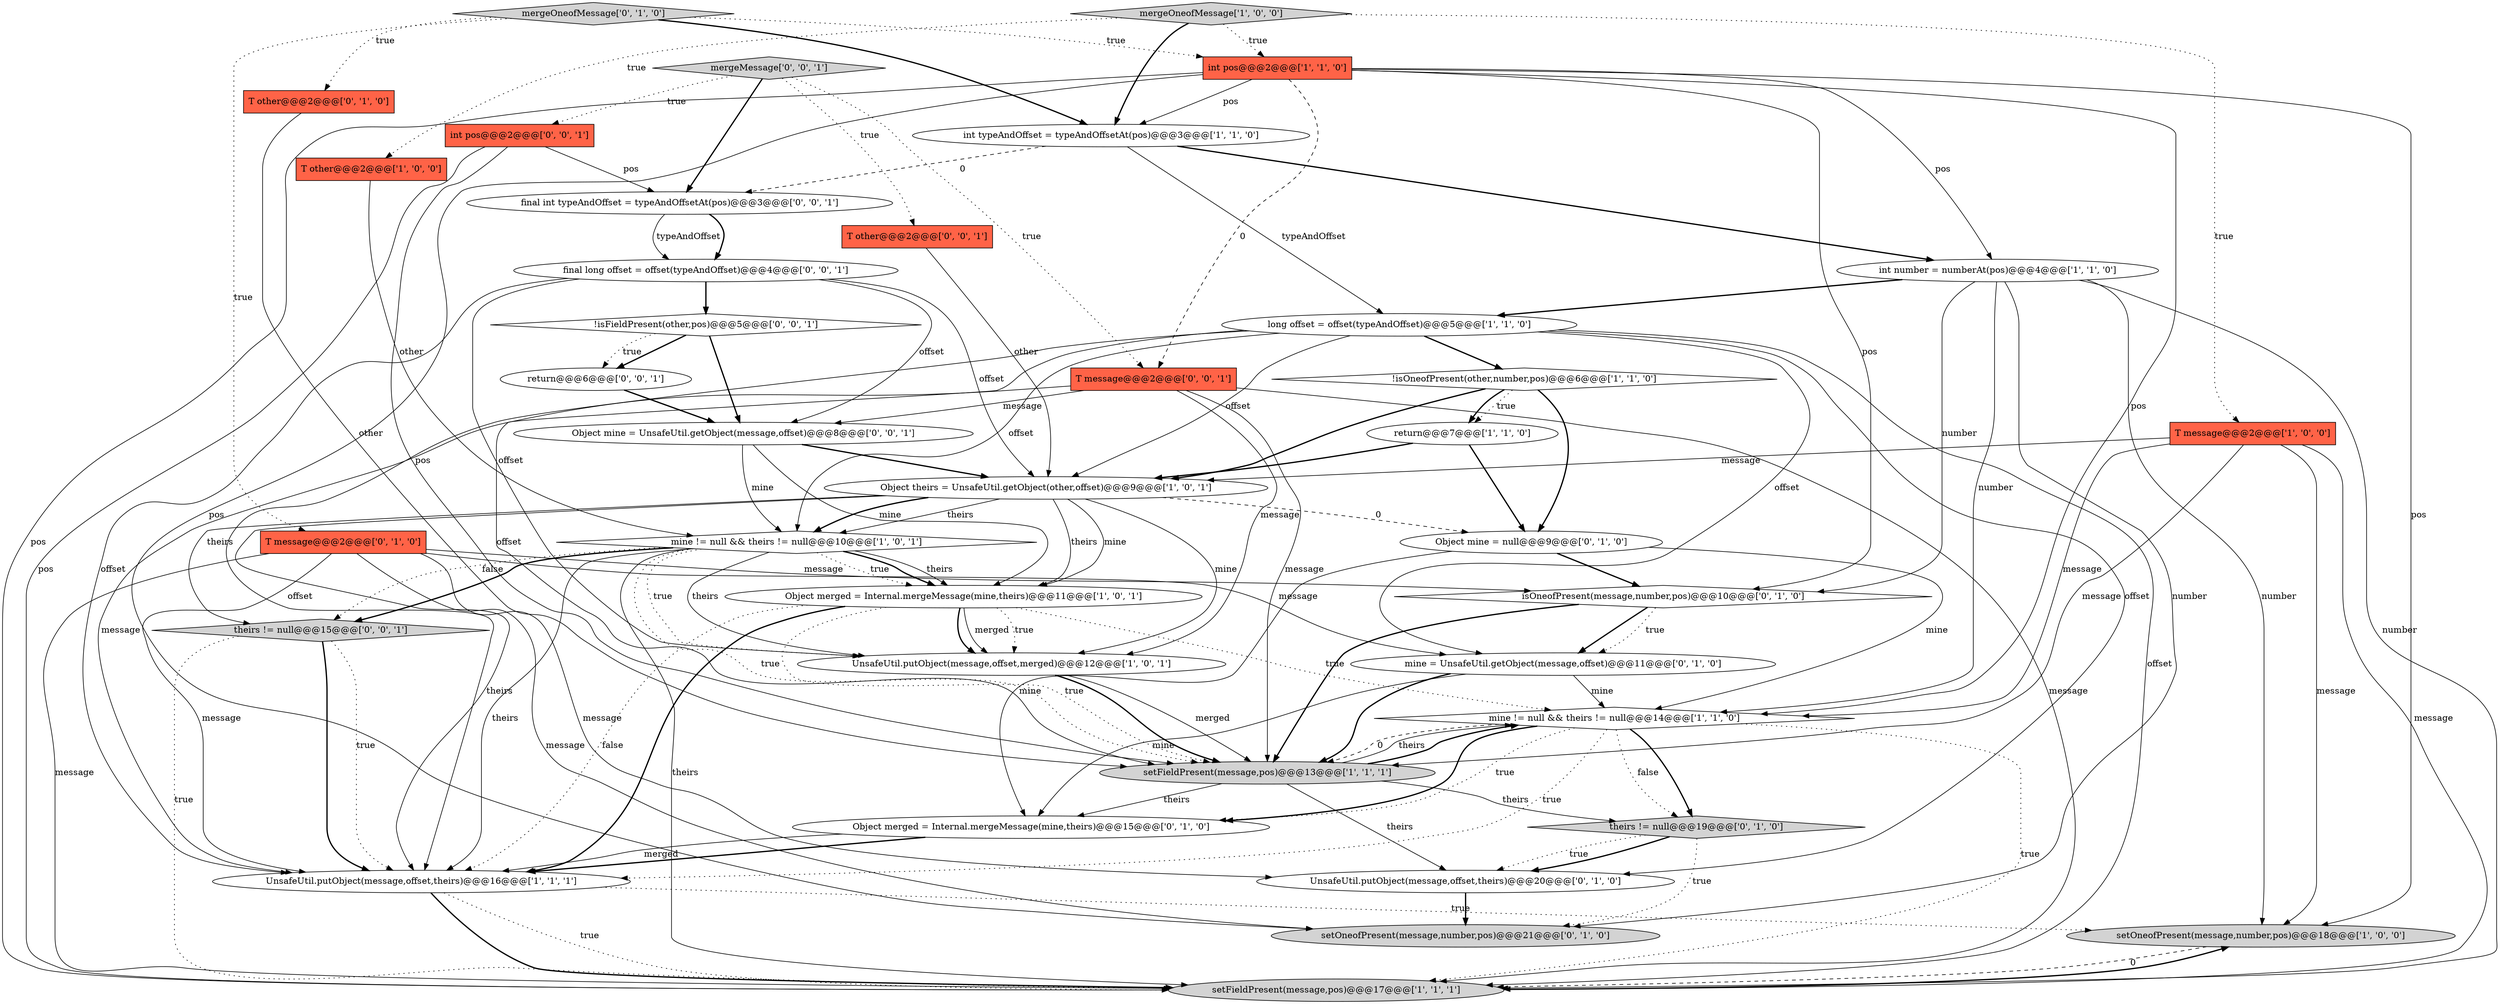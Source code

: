 digraph {
18 [style = filled, label = "Object mine = null@@@9@@@['0', '1', '0']", fillcolor = white, shape = ellipse image = "AAA1AAABBB2BBB"];
28 [style = filled, label = "final int typeAndOffset = typeAndOffsetAt(pos)@@@3@@@['0', '0', '1']", fillcolor = white, shape = ellipse image = "AAA0AAABBB3BBB"];
11 [style = filled, label = "Object merged = Internal.mergeMessage(mine,theirs)@@@11@@@['1', '0', '1']", fillcolor = white, shape = ellipse image = "AAA0AAABBB1BBB"];
6 [style = filled, label = "long offset = offset(typeAndOffset)@@@5@@@['1', '1', '0']", fillcolor = white, shape = ellipse image = "AAA0AAABBB1BBB"];
26 [style = filled, label = "setOneofPresent(message,number,pos)@@@21@@@['0', '1', '0']", fillcolor = lightgray, shape = ellipse image = "AAA0AAABBB2BBB"];
32 [style = filled, label = "theirs != null@@@15@@@['0', '0', '1']", fillcolor = lightgray, shape = diamond image = "AAA0AAABBB3BBB"];
8 [style = filled, label = "mine != null && theirs != null@@@14@@@['1', '1', '0']", fillcolor = white, shape = diamond image = "AAA0AAABBB1BBB"];
33 [style = filled, label = "!isFieldPresent(other,pos)@@@5@@@['0', '0', '1']", fillcolor = white, shape = diamond image = "AAA0AAABBB3BBB"];
1 [style = filled, label = "int number = numberAt(pos)@@@4@@@['1', '1', '0']", fillcolor = white, shape = ellipse image = "AAA0AAABBB1BBB"];
31 [style = filled, label = "T other@@@2@@@['0', '0', '1']", fillcolor = tomato, shape = box image = "AAA0AAABBB3BBB"];
15 [style = filled, label = "!isOneofPresent(other,number,pos)@@@6@@@['1', '1', '0']", fillcolor = white, shape = diamond image = "AAA0AAABBB1BBB"];
29 [style = filled, label = "Object mine = UnsafeUtil.getObject(message,offset)@@@8@@@['0', '0', '1']", fillcolor = white, shape = ellipse image = "AAA0AAABBB3BBB"];
0 [style = filled, label = "Object theirs = UnsafeUtil.getObject(other,offset)@@@9@@@['1', '0', '1']", fillcolor = white, shape = ellipse image = "AAA0AAABBB1BBB"];
2 [style = filled, label = "T message@@@2@@@['1', '0', '0']", fillcolor = tomato, shape = box image = "AAA0AAABBB1BBB"];
13 [style = filled, label = "UnsafeUtil.putObject(message,offset,theirs)@@@16@@@['1', '1', '1']", fillcolor = white, shape = ellipse image = "AAA0AAABBB1BBB"];
22 [style = filled, label = "T other@@@2@@@['0', '1', '0']", fillcolor = tomato, shape = box image = "AAA0AAABBB2BBB"];
24 [style = filled, label = "T message@@@2@@@['0', '1', '0']", fillcolor = tomato, shape = box image = "AAA0AAABBB2BBB"];
10 [style = filled, label = "return@@@7@@@['1', '1', '0']", fillcolor = white, shape = ellipse image = "AAA0AAABBB1BBB"];
17 [style = filled, label = "int pos@@@2@@@['1', '1', '0']", fillcolor = tomato, shape = box image = "AAA0AAABBB1BBB"];
25 [style = filled, label = "mine = UnsafeUtil.getObject(message,offset)@@@11@@@['0', '1', '0']", fillcolor = white, shape = ellipse image = "AAA1AAABBB2BBB"];
5 [style = filled, label = "T other@@@2@@@['1', '0', '0']", fillcolor = tomato, shape = box image = "AAA0AAABBB1BBB"];
34 [style = filled, label = "return@@@6@@@['0', '0', '1']", fillcolor = white, shape = ellipse image = "AAA0AAABBB3BBB"];
16 [style = filled, label = "mergeOneofMessage['1', '0', '0']", fillcolor = lightgray, shape = diamond image = "AAA0AAABBB1BBB"];
19 [style = filled, label = "mergeOneofMessage['0', '1', '0']", fillcolor = lightgray, shape = diamond image = "AAA0AAABBB2BBB"];
4 [style = filled, label = "mine != null && theirs != null@@@10@@@['1', '0', '1']", fillcolor = white, shape = diamond image = "AAA0AAABBB1BBB"];
21 [style = filled, label = "UnsafeUtil.putObject(message,offset,theirs)@@@20@@@['0', '1', '0']", fillcolor = white, shape = ellipse image = "AAA0AAABBB2BBB"];
27 [style = filled, label = "theirs != null@@@19@@@['0', '1', '0']", fillcolor = lightgray, shape = diamond image = "AAA0AAABBB2BBB"];
14 [style = filled, label = "setFieldPresent(message,pos)@@@13@@@['1', '1', '1']", fillcolor = lightgray, shape = ellipse image = "AAA0AAABBB1BBB"];
12 [style = filled, label = "UnsafeUtil.putObject(message,offset,merged)@@@12@@@['1', '0', '1']", fillcolor = white, shape = ellipse image = "AAA0AAABBB1BBB"];
20 [style = filled, label = "Object merged = Internal.mergeMessage(mine,theirs)@@@15@@@['0', '1', '0']", fillcolor = white, shape = ellipse image = "AAA0AAABBB2BBB"];
3 [style = filled, label = "setOneofPresent(message,number,pos)@@@18@@@['1', '0', '0']", fillcolor = lightgray, shape = ellipse image = "AAA0AAABBB1BBB"];
37 [style = filled, label = "mergeMessage['0', '0', '1']", fillcolor = lightgray, shape = diamond image = "AAA0AAABBB3BBB"];
23 [style = filled, label = "isOneofPresent(message,number,pos)@@@10@@@['0', '1', '0']", fillcolor = white, shape = diamond image = "AAA1AAABBB2BBB"];
9 [style = filled, label = "setFieldPresent(message,pos)@@@17@@@['1', '1', '1']", fillcolor = lightgray, shape = ellipse image = "AAA0AAABBB1BBB"];
30 [style = filled, label = "int pos@@@2@@@['0', '0', '1']", fillcolor = tomato, shape = box image = "AAA0AAABBB3BBB"];
7 [style = filled, label = "int typeAndOffset = typeAndOffsetAt(pos)@@@3@@@['1', '1', '0']", fillcolor = white, shape = ellipse image = "AAA0AAABBB1BBB"];
36 [style = filled, label = "T message@@@2@@@['0', '0', '1']", fillcolor = tomato, shape = box image = "AAA0AAABBB3BBB"];
35 [style = filled, label = "final long offset = offset(typeAndOffset)@@@4@@@['0', '0', '1']", fillcolor = white, shape = ellipse image = "AAA0AAABBB3BBB"];
35->33 [style = bold, label=""];
0->12 [style = solid, label="mine"];
6->25 [style = solid, label="offset"];
0->4 [style = bold, label=""];
11->12 [style = bold, label=""];
16->2 [style = dotted, label="true"];
14->21 [style = solid, label="theirs"];
35->13 [style = solid, label="offset"];
4->12 [style = dotted, label="true"];
4->9 [style = solid, label="theirs"];
33->34 [style = bold, label=""];
25->8 [style = solid, label="mine"];
25->20 [style = solid, label="mine"];
6->0 [style = solid, label="offset"];
10->18 [style = bold, label=""];
2->3 [style = solid, label="message"];
14->8 [style = solid, label="theirs"];
31->0 [style = solid, label="other"];
15->0 [style = bold, label=""];
21->26 [style = bold, label=""];
4->11 [style = solid, label="theirs"];
24->13 [style = solid, label="message"];
19->22 [style = dotted, label="true"];
37->28 [style = bold, label=""];
0->11 [style = solid, label="theirs"];
14->8 [style = bold, label=""];
24->21 [style = solid, label="message"];
17->36 [style = dashed, label="0"];
16->7 [style = bold, label=""];
13->9 [style = bold, label=""];
7->1 [style = bold, label=""];
19->7 [style = bold, label=""];
34->29 [style = bold, label=""];
1->8 [style = solid, label="number"];
0->18 [style = dashed, label="0"];
33->29 [style = bold, label=""];
8->20 [style = bold, label=""];
27->21 [style = bold, label=""];
8->13 [style = dotted, label="true"];
1->23 [style = solid, label="number"];
8->14 [style = dashed, label="0"];
11->12 [style = solid, label="merged"];
24->25 [style = solid, label="message"];
36->29 [style = solid, label="message"];
11->12 [style = dotted, label="true"];
6->15 [style = bold, label=""];
19->24 [style = dotted, label="true"];
12->14 [style = bold, label=""];
6->14 [style = solid, label="offset"];
25->14 [style = bold, label=""];
8->20 [style = dotted, label="true"];
4->12 [style = solid, label="theirs"];
8->27 [style = bold, label=""];
35->12 [style = solid, label="offset"];
15->10 [style = dotted, label="true"];
17->7 [style = solid, label="pos"];
20->13 [style = solid, label="merged"];
17->1 [style = solid, label="pos"];
4->32 [style = dotted, label="false"];
2->14 [style = solid, label="message"];
18->20 [style = solid, label="mine"];
30->28 [style = solid, label="pos"];
30->9 [style = solid, label="pos"];
11->14 [style = dotted, label="true"];
0->13 [style = solid, label="theirs"];
37->30 [style = dotted, label="true"];
11->13 [style = bold, label=""];
13->3 [style = dotted, label="true"];
19->17 [style = dotted, label="true"];
24->23 [style = solid, label="message"];
0->4 [style = solid, label="theirs"];
16->5 [style = dotted, label="true"];
24->26 [style = solid, label="message"];
14->20 [style = solid, label="theirs"];
37->36 [style = dotted, label="true"];
28->35 [style = solid, label="typeAndOffset"];
3->9 [style = dashed, label="0"];
18->8 [style = solid, label="mine"];
1->3 [style = solid, label="number"];
36->12 [style = solid, label="message"];
1->26 [style = solid, label="number"];
36->9 [style = solid, label="message"];
8->27 [style = dotted, label="false"];
23->25 [style = bold, label=""];
0->11 [style = solid, label="mine"];
24->9 [style = solid, label="message"];
15->18 [style = bold, label=""];
7->28 [style = dashed, label="0"];
29->11 [style = solid, label="mine"];
4->11 [style = dotted, label="true"];
27->21 [style = dotted, label="true"];
32->9 [style = dotted, label="true"];
13->9 [style = dotted, label="true"];
27->26 [style = dotted, label="true"];
17->9 [style = solid, label="pos"];
0->32 [style = solid, label="theirs"];
20->13 [style = bold, label=""];
1->9 [style = solid, label="number"];
4->13 [style = solid, label="theirs"];
29->4 [style = solid, label="mine"];
33->34 [style = dotted, label="true"];
4->14 [style = dotted, label="true"];
23->14 [style = bold, label=""];
17->23 [style = solid, label="pos"];
11->13 [style = dotted, label="false"];
35->0 [style = solid, label="offset"];
6->4 [style = solid, label="offset"];
16->17 [style = dotted, label="true"];
17->8 [style = solid, label="pos"];
15->10 [style = bold, label=""];
10->0 [style = bold, label=""];
18->23 [style = bold, label=""];
6->13 [style = solid, label="offset"];
36->13 [style = solid, label="message"];
14->27 [style = solid, label="theirs"];
17->3 [style = solid, label="pos"];
32->13 [style = bold, label=""];
28->35 [style = bold, label=""];
6->9 [style = solid, label="offset"];
4->32 [style = bold, label=""];
4->11 [style = bold, label=""];
30->14 [style = solid, label="pos"];
35->29 [style = solid, label="offset"];
5->4 [style = solid, label="other"];
9->3 [style = bold, label=""];
36->14 [style = solid, label="message"];
1->6 [style = bold, label=""];
12->14 [style = solid, label="merged"];
29->0 [style = bold, label=""];
32->13 [style = dotted, label="true"];
2->9 [style = solid, label="message"];
11->8 [style = dotted, label="true"];
7->6 [style = solid, label="typeAndOffset"];
23->25 [style = dotted, label="true"];
2->8 [style = solid, label="message"];
17->26 [style = solid, label="pos"];
37->31 [style = dotted, label="true"];
6->21 [style = solid, label="offset"];
22->14 [style = solid, label="other"];
2->0 [style = solid, label="message"];
8->9 [style = dotted, label="true"];
}
